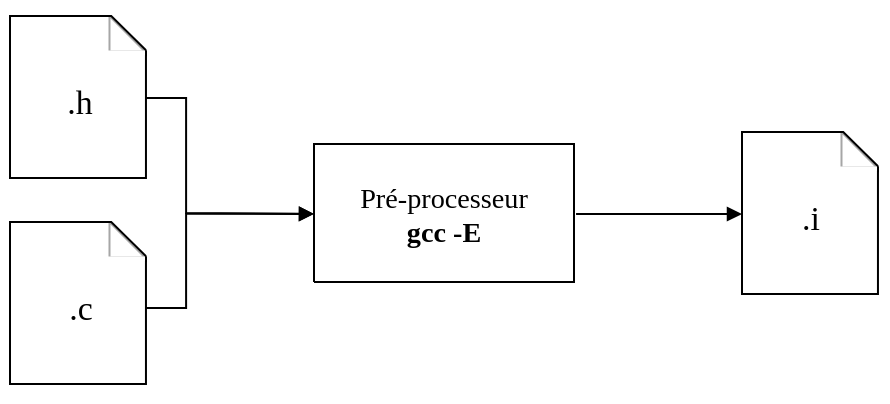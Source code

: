 <mxfile version="22.1.16" type="device">
  <diagram name="Page 1" id="Page-1">
    <mxGraphModel dx="1569" dy="1343" grid="1" gridSize="10" guides="1" tooltips="1" connect="1" arrows="1" fold="1" page="1" pageScale="1" pageWidth="800" pageHeight="250" math="0" shadow="0">
      <root>
        <mxCell id="0" />
        <mxCell id="1" parent="0" />
        <UserObject label="" tags="Background" id="2">
          <mxCell style="vsdxID=14;fillColor=none;gradientColor=none;strokeColor=none;points=[];labelBackgroundColor=none;rounded=0;html=1;whiteSpace=wrap;" parent="1" vertex="1">
            <mxGeometry x="200" y="24" width="78" height="98" as="geometry" />
          </mxCell>
        </UserObject>
        <mxCell id="3" style="vsdxID=15;fillColor=#FFFFFF;gradientColor=none;shape=stencil(pZHNDsIgEISfhitZFkzDudb3aFIqRISG4t/bCxJjW22i8Ta7fLMhM4TXo24HRRDGGPxBXUwXNeFbgmicVsHEpAhvCK97H9Q++JPryjy0mczq6M/5wrX4GED2INzKjIwyfGx2BbfGTfBKULGZGWAdnl8GCvxb9vmrj6iUVFb/4CgoinXDWyQ/4ssEk3il3xtrS3nT92VbaVWa5s0d);strokeColor=none;strokeWidth=0;spacingTop=-3;spacingBottom=-3;spacingLeft=-3;spacingRight=-3;points=[];labelBackgroundColor=none;rounded=0;html=1;whiteSpace=wrap;" parent="2" vertex="1">
          <mxGeometry x="5" y="8" width="68" height="81" as="geometry" />
        </mxCell>
        <mxCell id="4" style="vsdxID=16;fillColor=#FFFFFF;gradientColor=#ffffff;shape=stencil(nZHdCsIwDIWfJrcjSxQfYM73GKyzwdqOrv69va1BHIKKuzvJ+U4gCXAz2W40QDilGA7mIn2ywFsgEm9NlJQVcAvcDCGafQwn32s9doUs6hjOZcJVc5tVtaaSIrxpBx/VTmEnfgbjMrDGL+jTXARTXSF/xv9a7gecxeuGgzinL5j77zfPLf0Xt3c=);strokeColor=none;strokeWidth=0;spacingTop=-3;spacingBottom=-3;spacingLeft=-3;spacingRight=-3;points=[];labelBackgroundColor=none;rounded=0;html=1;whiteSpace=wrap;" parent="2" vertex="1">
          <mxGeometry x="5" y="8" width="68" height="81" as="geometry" />
        </mxCell>
        <mxCell id="5" style="vsdxID=17;fillColor=#a6a6a6;gradientColor=none;shape=stencil(nZHdDsIgDIWfprek0jjles73WDImRISF4d/bCzbG+Z94d1q+NodToHo07aBB4phi2Oqj7ZIBWoGU1hsdbcoKqAGq+xD1Joa977ge2kIWtQuHsuHEczPEMiPxzLWqxHJ+7awZd9ZP8ErIxQOPn1n8D7w5eou+2FVCfbH783dZ3JPprXMc7PT9Ocnc4itQcwE=);strokeColor=none;strokeWidth=0;spacingTop=-3;spacingBottom=-3;spacingLeft=-3;spacingRight=-3;points=[];labelBackgroundColor=none;rounded=0;html=1;whiteSpace=wrap;" parent="2" vertex="1">
          <mxGeometry x="54" y="8" width="18" height="17" as="geometry" />
        </mxCell>
        <mxCell id="6" style="vsdxID=18;fillColor=#FFFFFF;gradientColor=none;shape=stencil(UzV2Ls5ILEhVNTIoLinKz04tz0wpyVA1dlE1MsrMy0gtyiwBslSNXVWNndPyi1LTi/JL81Ig/IJEkEoQKze/DGRCBUSfAUiHkUElhGdoAOG7QZTmZOYhKYVJwhRbWupZmuBWjqoYj7l4nQBkIJyelpmTA/E5sjy6V4FCkGAydgUA);strokeColor=none;strokeWidth=0;spacingTop=-3;spacingBottom=-3;spacingLeft=-3;spacingRight=-3;points=[];labelBackgroundColor=none;rounded=0;html=1;whiteSpace=wrap;" parent="2" vertex="1">
          <mxGeometry x="55" y="9" width="16" height="16" as="geometry" />
        </mxCell>
        <mxCell id="7" style="vsdxID=19;fillColor=none;gradientColor=none;shape=stencil(pZHNDsIgEISfhitZFkzDudb3aFIqRISG4t/bCxJjW22i8Ta7fLMhM4TXo24HRRDGGPxBXUwXNeFbgmicVsHEpAhvCK97H9Q++JPryjy0mczq6M/5wrX4GED2INzKjIwyfGx2BbfGTfBKULGZGWAdnl8GCvxb9vmrj6iUVFb/4CgoinXDWyQ/4ssEk3il3xtrS3nT92VbaVWa5s0d);strokeColor=#000000;spacingTop=-3;spacingBottom=-3;spacingLeft=-3;spacingRight=-3;points=[];labelBackgroundColor=none;rounded=0;html=1;whiteSpace=wrap;" parent="2" vertex="1">
          <mxGeometry x="5" y="8" width="68" height="81" as="geometry" />
        </mxCell>
        <mxCell id="8" style="vsdxID=20;fillColor=#ffffff;gradientColor=#a4a4a4;shape=stencil(nZBLDoAgDERP0z3SIyjew0SURgSD+Lu9kMZoXLhwN9O+tukAlrNpJg1SzDH4QW/URgNYgZTkjA4UkwJUgGXng+6DX1zLfmoymdXo17xh5zmRJ6Q42BWCfc2oJfdAr+Yv+AP9Cb7OJ3H/2JG1HNGz/84klThPVCc=);strokeColor=none;strokeWidth=0;spacingTop=-3;spacingBottom=-3;spacingLeft=-3;spacingRight=-3;points=[];labelBackgroundColor=none;rounded=0;html=1;whiteSpace=wrap;" parent="2" vertex="1">
          <mxGeometry x="11" y="27" width="31" as="geometry" />
        </mxCell>
        <mxCell id="9" style="vsdxID=21;fillColor=#ffffff;gradientColor=#a4a4a4;shape=stencil(nZBLDoAgDERP0z3SIyjew0SURgSD+Lu9kMZoXLhwN9O+tukAlrNpJg1SzDH4QW/URgNYgZTkjA4UkwJUgGXng+6DX1zLfmoymdXo17xh5zmRJ6Q42BWCfc2oJfdAr+Yv+AP9Cb7OJ3H/2JG1HNGz/84klThPVCc=);strokeColor=none;strokeWidth=0;spacingTop=-3;spacingBottom=-3;spacingLeft=-3;spacingRight=-3;points=[];labelBackgroundColor=none;rounded=0;html=1;whiteSpace=wrap;" parent="2" vertex="1">
          <mxGeometry x="11" y="36" width="52" as="geometry" />
        </mxCell>
        <mxCell id="10" style="vsdxID=22;fillColor=#ffffff;gradientColor=#a4a4a4;shape=stencil(nZBLDoAgDERP0z3SIyjew0SURgSD+Lu9kMZoXLhwN9O+tukAlrNpJg1SzDH4QW/URgNYgZTkjA4UkwJUgGXng+6DX1zLfmoymdXo17xh5zmRJ6Q42BWCfc2oJfdAr+Yv+AP9Cb7OJ3H/2JG1HNGz/84klThPVCc=);strokeColor=none;strokeWidth=0;spacingTop=-3;spacingBottom=-3;spacingLeft=-3;spacingRight=-3;points=[];labelBackgroundColor=none;rounded=0;html=1;whiteSpace=wrap;" parent="2" vertex="1">
          <mxGeometry x="11" y="44" width="52" as="geometry" />
        </mxCell>
        <mxCell id="11" style="vsdxID=23;fillColor=#ffffff;gradientColor=#a4a4a4;shape=stencil(nZBLDoAgDERP0z3SIyjew0SURgSD+Lu9kMZoXLhwN9O+tukAlrNpJg1SzDH4QW/URgNYgZTkjA4UkwJUgGXng+6DX1zLfmoymdXo17xh5zmRJ6Q42BWCfc2oJfdAr+Yv+AP9Cb7OJ3H/2JG1HNGz/84klThPVCc=);strokeColor=none;strokeWidth=0;spacingTop=-3;spacingBottom=-3;spacingLeft=-3;spacingRight=-3;points=[];labelBackgroundColor=none;rounded=0;html=1;whiteSpace=wrap;" parent="2" vertex="1">
          <mxGeometry x="11" y="52" width="52" as="geometry" />
        </mxCell>
        <mxCell id="12" style="vsdxID=24;fillColor=#ffffff;gradientColor=#a4a4a4;shape=stencil(nZBLDoAgDERP0z3SIyjew0SURgSD+Lu9kMZoXLhwN9O+tukAlrNpJg1SzDH4QW/URgNYgZTkjA4UkwJUgGXng+6DX1zLfmoymdXo17xh5zmRJ6Q42BWCfc2oJfdAr+Yv+AP9Cb7OJ3H/2JG1HNGz/84klThPVCc=);strokeColor=none;strokeWidth=0;spacingTop=-3;spacingBottom=-3;spacingLeft=-3;spacingRight=-3;points=[];labelBackgroundColor=none;rounded=0;html=1;whiteSpace=wrap;" parent="2" vertex="1">
          <mxGeometry x="11" y="60" width="52" as="geometry" />
        </mxCell>
        <mxCell id="13" style="vsdxID=25;fillColor=#ffffff;gradientColor=#a4a4a4;shape=stencil(nZBLDoAgDERP0z3SIyjew0SURgSD+Lu9kMZoXLhwN9O+tukAlrNpJg1SzDH4QW/URgNYgZTkjA4UkwJUgGXng+6DX1zLfmoymdXo17xh5zmRJ6Q42BWCfc2oJfdAr+Yv+AP9Cb7OJ3H/2JG1HNGz/84klThPVCc=);strokeColor=none;strokeWidth=0;spacingTop=-3;spacingBottom=-3;spacingLeft=-3;spacingRight=-3;points=[];labelBackgroundColor=none;rounded=0;html=1;whiteSpace=wrap;" parent="2" vertex="1">
          <mxGeometry x="11" y="68" width="52" as="geometry" />
        </mxCell>
        <mxCell id="14" style="vsdxID=26;fillColor=#ffffff;gradientColor=#a4a4a4;shape=stencil(nZBLDoAgDERP0z3SIyjew0SURgSD+Lu9kMZoXLhwN9O+tukAlrNpJg1SzDH4QW/URgNYgZTkjA4UkwJUgGXng+6DX1zLfmoymdXo17xh5zmRJ6Q42BWCfc2oJfdAr+Yv+AP9Cb7OJ3H/2JG1HNGz/84klThPVCc=);strokeColor=none;strokeWidth=0;spacingTop=-3;spacingBottom=-3;spacingLeft=-3;spacingRight=-3;points=[];labelBackgroundColor=none;rounded=0;html=1;whiteSpace=wrap;" parent="2" vertex="1">
          <mxGeometry x="11" y="76" width="52" as="geometry" />
        </mxCell>
        <mxCell id="15" value="&lt;div style=&quot;font-size: 1px&quot;&gt;&lt;font style=&quot;font-size:16.93px;font-family:Calibri;color:#000000;direction:ltr;letter-spacing:0px;line-height:120%;opacity:1&quot;&gt;.h&lt;br/&gt;&lt;/font&gt;&lt;/div&gt;" style="text;vsdxID=14;fillColor=none;gradientColor=none;strokeColor=none;points=[];labelBackgroundColor=none;rounded=0;html=1;whiteSpace=wrap;verticalAlign=middle;align=center;overflow=width;;html=1;" parent="2" vertex="1">
          <mxGeometry x="25.85" y="35.88" width="28.29" height="31.61" as="geometry" />
        </mxCell>
        <UserObject label="" tags="Background" id="16">
          <mxCell style="vsdxID=27;fillColor=none;gradientColor=none;strokeColor=none;points=[];labelBackgroundColor=none;rounded=0;html=1;whiteSpace=wrap;" parent="1" vertex="1">
            <mxGeometry x="200" y="127" width="78" height="98" as="geometry" />
          </mxCell>
        </UserObject>
        <mxCell id="17" style="vsdxID=28;fillColor=#FFFFFF;gradientColor=none;shape=stencil(pZHNDsIgEISfhitZFkzDudb3aFIqRISG4t/bCxJjW22i8Ta7fLMhM4TXo24HRRDGGPxBXUwXNeFbgmicVsHEpAhvCK97H9Q++JPryjy0mczq6M/5wrX4GED2INzKjIwyfGx2BbfGTfBKULGZGWAdnl8GCvxb9vmrj6iUVFb/4CgoinXDWyQ/4ssEk3il3xtrS3nT92VbaVWa5s0d);strokeColor=none;strokeWidth=0;spacingTop=-3;spacingBottom=-3;spacingLeft=-3;spacingRight=-3;points=[];labelBackgroundColor=none;rounded=0;html=1;whiteSpace=wrap;" parent="16" vertex="1">
          <mxGeometry x="5" y="8" width="68" height="81" as="geometry" />
        </mxCell>
        <mxCell id="18" style="vsdxID=29;fillColor=#FFFFFF;gradientColor=#ffffff;shape=stencil(nZHdCsIwDIWfJrcjSxQfYM73GKyzwdqOrv69va1BHIKKuzvJ+U4gCXAz2W40QDilGA7mIn2ywFsgEm9NlJQVcAvcDCGafQwn32s9doUs6hjOZcJVc5tVtaaSIrxpBx/VTmEnfgbjMrDGL+jTXARTXSF/xv9a7gecxeuGgzinL5j77zfPLf0Xt3c=);strokeColor=none;strokeWidth=0;spacingTop=-3;spacingBottom=-3;spacingLeft=-3;spacingRight=-3;points=[];labelBackgroundColor=none;rounded=0;html=1;whiteSpace=wrap;" parent="16" vertex="1">
          <mxGeometry x="5" y="8" width="68" height="81" as="geometry" />
        </mxCell>
        <mxCell id="19" style="vsdxID=30;fillColor=#a6a6a6;gradientColor=none;shape=stencil(nZHdDsIgDIWfprek0jjles73WDImRISF4d/bCzbG+Z94d1q+NodToHo07aBB4phi2Oqj7ZIBWoGU1hsdbcoKqAGq+xD1Joa977ge2kIWtQuHsuHEczPEMiPxzLWqxHJ+7awZd9ZP8ErIxQOPn1n8D7w5eou+2FVCfbH783dZ3JPprXMc7PT9Ocnc4itQcwE=);strokeColor=none;strokeWidth=0;spacingTop=-3;spacingBottom=-3;spacingLeft=-3;spacingRight=-3;points=[];labelBackgroundColor=none;rounded=0;html=1;whiteSpace=wrap;" parent="16" vertex="1">
          <mxGeometry x="54" y="8" width="18" height="17" as="geometry" />
        </mxCell>
        <mxCell id="20" style="vsdxID=31;fillColor=#FFFFFF;gradientColor=none;shape=stencil(UzV2Ls5ILEhVNTIoLinKz04tz0wpyVA1dlE1MsrMy0gtyiwBslSNXVWNndPyi1LTi/JL81Ig/IJEkEoQKze/DGRCBUSfAUiHkUElhGdoAOG7QZTmZOYhKYVJwhRbWupZmuBWjqoYj7l4nQBkIJyelpmTA/E5sjy6V4FCkGAydgUA);strokeColor=none;strokeWidth=0;spacingTop=-3;spacingBottom=-3;spacingLeft=-3;spacingRight=-3;points=[];labelBackgroundColor=none;rounded=0;html=1;whiteSpace=wrap;" parent="16" vertex="1">
          <mxGeometry x="55" y="9" width="16" height="16" as="geometry" />
        </mxCell>
        <mxCell id="21" style="vsdxID=32;fillColor=none;gradientColor=none;shape=stencil(pZHNDsIgEISfhitZFkzDudb3aFIqRISG4t/bCxJjW22i8Ta7fLMhM4TXo24HRRDGGPxBXUwXNeFbgmicVsHEpAhvCK97H9Q++JPryjy0mczq6M/5wrX4GED2INzKjIwyfGx2BbfGTfBKULGZGWAdnl8GCvxb9vmrj6iUVFb/4CgoinXDWyQ/4ssEk3il3xtrS3nT92VbaVWa5s0d);strokeColor=#000000;spacingTop=-3;spacingBottom=-3;spacingLeft=-3;spacingRight=-3;points=[];labelBackgroundColor=none;rounded=0;html=1;whiteSpace=wrap;" parent="16" vertex="1">
          <mxGeometry x="5" y="8" width="68" height="81" as="geometry" />
        </mxCell>
        <mxCell id="22" style="vsdxID=33;fillColor=#ffffff;gradientColor=#a4a4a4;shape=stencil(nZBLDoAgDERP0z3SIyjew0SURgSD+Lu9kMZoXLhwN9O+tukAlrNpJg1SzDH4QW/URgNYgZTkjA4UkwJUgGXng+6DX1zLfmoymdXo17xh5zmRJ6Q42BWCfc2oJfdAr+Yv+AP9Cb7OJ3H/2JG1HNGz/84klThPVCc=);strokeColor=none;strokeWidth=0;spacingTop=-3;spacingBottom=-3;spacingLeft=-3;spacingRight=-3;points=[];labelBackgroundColor=none;rounded=0;html=1;whiteSpace=wrap;" parent="16" vertex="1">
          <mxGeometry x="11" y="27" width="31" as="geometry" />
        </mxCell>
        <mxCell id="23" style="vsdxID=34;fillColor=#ffffff;gradientColor=#a4a4a4;shape=stencil(nZBLDoAgDERP0z3SIyjew0SURgSD+Lu9kMZoXLhwN9O+tukAlrNpJg1SzDH4QW/URgNYgZTkjA4UkwJUgGXng+6DX1zLfmoymdXo17xh5zmRJ6Q42BWCfc2oJfdAr+Yv+AP9Cb7OJ3H/2JG1HNGz/84klThPVCc=);strokeColor=none;strokeWidth=0;spacingTop=-3;spacingBottom=-3;spacingLeft=-3;spacingRight=-3;points=[];labelBackgroundColor=none;rounded=0;html=1;whiteSpace=wrap;" parent="16" vertex="1">
          <mxGeometry x="11" y="36" width="52" as="geometry" />
        </mxCell>
        <mxCell id="24" style="vsdxID=35;fillColor=#ffffff;gradientColor=#a4a4a4;shape=stencil(nZBLDoAgDERP0z3SIyjew0SURgSD+Lu9kMZoXLhwN9O+tukAlrNpJg1SzDH4QW/URgNYgZTkjA4UkwJUgGXng+6DX1zLfmoymdXo17xh5zmRJ6Q42BWCfc2oJfdAr+Yv+AP9Cb7OJ3H/2JG1HNGz/84klThPVCc=);strokeColor=none;strokeWidth=0;spacingTop=-3;spacingBottom=-3;spacingLeft=-3;spacingRight=-3;points=[];labelBackgroundColor=none;rounded=0;html=1;whiteSpace=wrap;" parent="16" vertex="1">
          <mxGeometry x="11" y="44" width="52" as="geometry" />
        </mxCell>
        <mxCell id="25" style="vsdxID=36;fillColor=#ffffff;gradientColor=#a4a4a4;shape=stencil(nZBLDoAgDERP0z3SIyjew0SURgSD+Lu9kMZoXLhwN9O+tukAlrNpJg1SzDH4QW/URgNYgZTkjA4UkwJUgGXng+6DX1zLfmoymdXo17xh5zmRJ6Q42BWCfc2oJfdAr+Yv+AP9Cb7OJ3H/2JG1HNGz/84klThPVCc=);strokeColor=none;strokeWidth=0;spacingTop=-3;spacingBottom=-3;spacingLeft=-3;spacingRight=-3;points=[];labelBackgroundColor=none;rounded=0;html=1;whiteSpace=wrap;" parent="16" vertex="1">
          <mxGeometry x="11" y="52" width="52" as="geometry" />
        </mxCell>
        <mxCell id="26" style="vsdxID=37;fillColor=#ffffff;gradientColor=#a4a4a4;shape=stencil(nZBLDoAgDERP0z3SIyjew0SURgSD+Lu9kMZoXLhwN9O+tukAlrNpJg1SzDH4QW/URgNYgZTkjA4UkwJUgGXng+6DX1zLfmoymdXo17xh5zmRJ6Q42BWCfc2oJfdAr+Yv+AP9Cb7OJ3H/2JG1HNGz/84klThPVCc=);strokeColor=none;strokeWidth=0;spacingTop=-3;spacingBottom=-3;spacingLeft=-3;spacingRight=-3;points=[];labelBackgroundColor=none;rounded=0;html=1;whiteSpace=wrap;" parent="16" vertex="1">
          <mxGeometry x="11" y="60" width="52" as="geometry" />
        </mxCell>
        <mxCell id="27" style="vsdxID=38;fillColor=#ffffff;gradientColor=#a4a4a4;shape=stencil(nZBLDoAgDERP0z3SIyjew0SURgSD+Lu9kMZoXLhwN9O+tukAlrNpJg1SzDH4QW/URgNYgZTkjA4UkwJUgGXng+6DX1zLfmoymdXo17xh5zmRJ6Q42BWCfc2oJfdAr+Yv+AP9Cb7OJ3H/2JG1HNGz/84klThPVCc=);strokeColor=none;strokeWidth=0;spacingTop=-3;spacingBottom=-3;spacingLeft=-3;spacingRight=-3;points=[];labelBackgroundColor=none;rounded=0;html=1;whiteSpace=wrap;" parent="16" vertex="1">
          <mxGeometry x="11" y="68" width="52" as="geometry" />
        </mxCell>
        <mxCell id="28" style="vsdxID=39;fillColor=#ffffff;gradientColor=#a4a4a4;shape=stencil(nZBLDoAgDERP0z3SIyjew0SURgSD+Lu9kMZoXLhwN9O+tukAlrNpJg1SzDH4QW/URgNYgZTkjA4UkwJUgGXng+6DX1zLfmoymdXo17xh5zmRJ6Q42BWCfc2oJfdAr+Yv+AP9Cb7OJ3H/2JG1HNGz/84klThPVCc=);strokeColor=none;strokeWidth=0;spacingTop=-3;spacingBottom=-3;spacingLeft=-3;spacingRight=-3;points=[];labelBackgroundColor=none;rounded=0;html=1;whiteSpace=wrap;" parent="16" vertex="1">
          <mxGeometry x="11" y="76" width="52" as="geometry" />
        </mxCell>
        <mxCell id="29" value="&lt;div style=&quot;font-size: 1px&quot;&gt;&lt;font style=&quot;font-size:16.93px;font-family:Calibri;color:#000000;direction:ltr;letter-spacing:0px;line-height:120%;opacity:1&quot;&gt;.c&lt;br/&gt;&lt;/font&gt;&lt;/div&gt;" style="text;vsdxID=27;fillColor=none;gradientColor=none;strokeColor=none;points=[];labelBackgroundColor=none;rounded=0;html=1;whiteSpace=wrap;verticalAlign=middle;align=center;overflow=width;;html=1;" parent="16" vertex="1">
          <mxGeometry x="26.72" y="35.88" width="26.56" height="31.61" as="geometry" />
        </mxCell>
        <UserObject label="" tags="Background" id="30">
          <mxCell style="vsdxID=44;fillColor=none;gradientColor=none;strokeColor=none;strokeWidth=2;points=[];labelBackgroundColor=none;rounded=0;html=1;whiteSpace=wrap;" parent="1" vertex="1">
            <mxGeometry x="357" y="96" width="130" height="69" as="geometry" />
          </mxCell>
        </UserObject>
        <mxCell id="31" value="&lt;div style=&quot;font-size: 1px&quot;&gt;&lt;p style=&quot;text-align:center;margin-left:0;margin-right:0;margin-top:0px;margin-bottom:0px;text-indent:0;vertical-align:middle;direction:ltr;&quot;&gt;&lt;font style=&quot;font-size:14.11px;font-family:Calibri;color:#000000;direction:ltr;letter-spacing:0px;line-height:120%;opacity:1&quot;&gt;Pré-processeur&lt;br/&gt;&lt;/font&gt;&lt;font style=&quot;font-size:14.11px;font-family:Themed;color:#000000;direction:ltr;letter-spacing:0px;line-height:120%;opacity:1&quot;&gt;&lt;b&gt;gcc -E&lt;/b&gt;&lt;/font&gt;&lt;font style=&quot;font-size:14.11px;font-family:Themed;color:#000000;direction:ltr;letter-spacing:0px;line-height:120%;opacity:1&quot;&gt;&lt;br/&gt;&lt;/font&gt;&lt;/p&gt;&lt;/div&gt;" style="verticalAlign=middle;align=center;overflow=width;vsdxID=43;fillColor=#ffffff;gradientColor=none;shape=stencil(nZBLDoAgDERP0z3SIyjew0SURgSD+Lu9kMZoXLhwN9O+tukAlrNpJg1SzDH4QW/URgNYgZTkjA4UkwJUgGXng+6DX1zLfmoymdXo17xh5zmRJ6Q42BWCfc2oJfdAr+Yv+AP9Cb7OJ3H/2JG1HNGz/84klThPVCc=);strokeColor=#000000;points=[[1,0.5,0],[0.5,0,0],[0.5,0.5,0],[0.5,0.5,0]];labelBackgroundColor=none;rounded=0;html=1;whiteSpace=wrap;" parent="30" vertex="1">
          <mxGeometry width="130" height="69" as="geometry" />
        </mxCell>
        <UserObject label="" tags="Background" id="32">
          <mxCell style="vsdxID=45;fillColor=none;gradientColor=none;strokeColor=none;points=[];labelBackgroundColor=none;rounded=0;html=1;whiteSpace=wrap;" parent="1" vertex="1">
            <mxGeometry x="566" y="82" width="78" height="98" as="geometry" />
          </mxCell>
        </UserObject>
        <mxCell id="33" style="vsdxID=46;fillColor=#FFFFFF;gradientColor=none;shape=stencil(pZHNDsIgEISfhitZFkzDudb3aFIqRISG4t/bCxJjW22i8Ta7fLMhM4TXo24HRRDGGPxBXUwXNeFbgmicVsHEpAhvCK97H9Q++JPryjy0mczq6M/5wrX4GED2INzKjIwyfGx2BbfGTfBKULGZGWAdnl8GCvxb9vmrj6iUVFb/4CgoinXDWyQ/4ssEk3il3xtrS3nT92VbaVWa5s0d);strokeColor=none;strokeWidth=0;spacingTop=-3;spacingBottom=-3;spacingLeft=-3;spacingRight=-3;points=[];labelBackgroundColor=none;rounded=0;html=1;whiteSpace=wrap;" parent="32" vertex="1">
          <mxGeometry x="5" y="8" width="68" height="81" as="geometry" />
        </mxCell>
        <mxCell id="34" style="vsdxID=47;fillColor=#FFFFFF;gradientColor=#ffffff;shape=stencil(nZHdCsIwDIWfJrcjSxQfYM73GKyzwdqOrv69va1BHIKKuzvJ+U4gCXAz2W40QDilGA7mIn2ywFsgEm9NlJQVcAvcDCGafQwn32s9doUs6hjOZcJVc5tVtaaSIrxpBx/VTmEnfgbjMrDGL+jTXARTXSF/xv9a7gecxeuGgzinL5j77zfPLf0Xt3c=);strokeColor=none;strokeWidth=0;spacingTop=-3;spacingBottom=-3;spacingLeft=-3;spacingRight=-3;points=[];labelBackgroundColor=none;rounded=0;html=1;whiteSpace=wrap;" parent="32" vertex="1">
          <mxGeometry x="5" y="8" width="68" height="81" as="geometry" />
        </mxCell>
        <mxCell id="35" style="vsdxID=48;fillColor=#a6a6a6;gradientColor=none;shape=stencil(nZHdDsIgDIWfprek0jjles73WDImRISF4d/bCzbG+Z94d1q+NodToHo07aBB4phi2Oqj7ZIBWoGU1hsdbcoKqAGq+xD1Joa977ge2kIWtQuHsuHEczPEMiPxzLWqxHJ+7awZd9ZP8ErIxQOPn1n8D7w5eou+2FVCfbH783dZ3JPprXMc7PT9Ocnc4itQcwE=);strokeColor=none;strokeWidth=0;spacingTop=-3;spacingBottom=-3;spacingLeft=-3;spacingRight=-3;points=[];labelBackgroundColor=none;rounded=0;html=1;whiteSpace=wrap;" parent="32" vertex="1">
          <mxGeometry x="54" y="8" width="18" height="17" as="geometry" />
        </mxCell>
        <mxCell id="36" style="vsdxID=49;fillColor=#FFFFFF;gradientColor=none;shape=stencil(UzV2Ls5ILEhVNTIoLinKz04tz0wpyVA1dlE1MsrMy0gtyiwBslSNXVWNndPyi1LTi/JL81Ig/IJEkEoQKze/DGRCBUSfAUiHkUElhGdoAOG7QZTmZOYhKYVJwhRbWupZmuBWjqoYj7l4nQBkIJyelpmTA/E5sjy6V4FCkGAydgUA);strokeColor=none;strokeWidth=0;spacingTop=-3;spacingBottom=-3;spacingLeft=-3;spacingRight=-3;points=[];labelBackgroundColor=none;rounded=0;html=1;whiteSpace=wrap;" parent="32" vertex="1">
          <mxGeometry x="55" y="9" width="16" height="16" as="geometry" />
        </mxCell>
        <mxCell id="37" style="vsdxID=50;fillColor=none;gradientColor=none;shape=stencil(pZHNDsIgEISfhitZFkzDudb3aFIqRISG4t/bCxJjW22i8Ta7fLMhM4TXo24HRRDGGPxBXUwXNeFbgmicVsHEpAhvCK97H9Q++JPryjy0mczq6M/5wrX4GED2INzKjIwyfGx2BbfGTfBKULGZGWAdnl8GCvxb9vmrj6iUVFb/4CgoinXDWyQ/4ssEk3il3xtrS3nT92VbaVWa5s0d);strokeColor=#000000;spacingTop=-3;spacingBottom=-3;spacingLeft=-3;spacingRight=-3;points=[];labelBackgroundColor=none;rounded=0;html=1;whiteSpace=wrap;" parent="32" vertex="1">
          <mxGeometry x="5" y="8" width="68" height="81" as="geometry" />
        </mxCell>
        <mxCell id="38" style="vsdxID=51;fillColor=#ffffff;gradientColor=#a4a4a4;shape=stencil(nZBLDoAgDERP0z3SIyjew0SURgSD+Lu9kMZoXLhwN9O+tukAlrNpJg1SzDH4QW/URgNYgZTkjA4UkwJUgGXng+6DX1zLfmoymdXo17xh5zmRJ6Q42BWCfc2oJfdAr+Yv+AP9Cb7OJ3H/2JG1HNGz/84klThPVCc=);strokeColor=none;strokeWidth=0;spacingTop=-3;spacingBottom=-3;spacingLeft=-3;spacingRight=-3;points=[];labelBackgroundColor=none;rounded=0;html=1;whiteSpace=wrap;" parent="32" vertex="1">
          <mxGeometry x="11" y="27" width="31" as="geometry" />
        </mxCell>
        <mxCell id="39" style="vsdxID=52;fillColor=#ffffff;gradientColor=#a4a4a4;shape=stencil(nZBLDoAgDERP0z3SIyjew0SURgSD+Lu9kMZoXLhwN9O+tukAlrNpJg1SzDH4QW/URgNYgZTkjA4UkwJUgGXng+6DX1zLfmoymdXo17xh5zmRJ6Q42BWCfc2oJfdAr+Yv+AP9Cb7OJ3H/2JG1HNGz/84klThPVCc=);strokeColor=none;strokeWidth=0;spacingTop=-3;spacingBottom=-3;spacingLeft=-3;spacingRight=-3;points=[];labelBackgroundColor=none;rounded=0;html=1;whiteSpace=wrap;" parent="32" vertex="1">
          <mxGeometry x="11" y="36" width="52" as="geometry" />
        </mxCell>
        <mxCell id="40" style="vsdxID=53;fillColor=#ffffff;gradientColor=#a4a4a4;shape=stencil(nZBLDoAgDERP0z3SIyjew0SURgSD+Lu9kMZoXLhwN9O+tukAlrNpJg1SzDH4QW/URgNYgZTkjA4UkwJUgGXng+6DX1zLfmoymdXo17xh5zmRJ6Q42BWCfc2oJfdAr+Yv+AP9Cb7OJ3H/2JG1HNGz/84klThPVCc=);strokeColor=none;strokeWidth=0;spacingTop=-3;spacingBottom=-3;spacingLeft=-3;spacingRight=-3;points=[];labelBackgroundColor=none;rounded=0;html=1;whiteSpace=wrap;" parent="32" vertex="1">
          <mxGeometry x="11" y="44" width="52" as="geometry" />
        </mxCell>
        <mxCell id="41" style="vsdxID=54;fillColor=#ffffff;gradientColor=#a4a4a4;shape=stencil(nZBLDoAgDERP0z3SIyjew0SURgSD+Lu9kMZoXLhwN9O+tukAlrNpJg1SzDH4QW/URgNYgZTkjA4UkwJUgGXng+6DX1zLfmoymdXo17xh5zmRJ6Q42BWCfc2oJfdAr+Yv+AP9Cb7OJ3H/2JG1HNGz/84klThPVCc=);strokeColor=none;strokeWidth=0;spacingTop=-3;spacingBottom=-3;spacingLeft=-3;spacingRight=-3;points=[];labelBackgroundColor=none;rounded=0;html=1;whiteSpace=wrap;" parent="32" vertex="1">
          <mxGeometry x="11" y="52" width="52" as="geometry" />
        </mxCell>
        <mxCell id="42" style="vsdxID=55;fillColor=#ffffff;gradientColor=#a4a4a4;shape=stencil(nZBLDoAgDERP0z3SIyjew0SURgSD+Lu9kMZoXLhwN9O+tukAlrNpJg1SzDH4QW/URgNYgZTkjA4UkwJUgGXng+6DX1zLfmoymdXo17xh5zmRJ6Q42BWCfc2oJfdAr+Yv+AP9Cb7OJ3H/2JG1HNGz/84klThPVCc=);strokeColor=none;strokeWidth=0;spacingTop=-3;spacingBottom=-3;spacingLeft=-3;spacingRight=-3;points=[];labelBackgroundColor=none;rounded=0;html=1;whiteSpace=wrap;" parent="32" vertex="1">
          <mxGeometry x="11" y="60" width="52" as="geometry" />
        </mxCell>
        <mxCell id="43" style="vsdxID=56;fillColor=#ffffff;gradientColor=#a4a4a4;shape=stencil(nZBLDoAgDERP0z3SIyjew0SURgSD+Lu9kMZoXLhwN9O+tukAlrNpJg1SzDH4QW/URgNYgZTkjA4UkwJUgGXng+6DX1zLfmoymdXo17xh5zmRJ6Q42BWCfc2oJfdAr+Yv+AP9Cb7OJ3H/2JG1HNGz/84klThPVCc=);strokeColor=none;strokeWidth=0;spacingTop=-3;spacingBottom=-3;spacingLeft=-3;spacingRight=-3;points=[];labelBackgroundColor=none;rounded=0;html=1;whiteSpace=wrap;" parent="32" vertex="1">
          <mxGeometry x="11" y="68" width="52" as="geometry" />
        </mxCell>
        <mxCell id="44" style="vsdxID=57;fillColor=#ffffff;gradientColor=#a4a4a4;shape=stencil(nZBLDoAgDERP0z3SIyjew0SURgSD+Lu9kMZoXLhwN9O+tukAlrNpJg1SzDH4QW/URgNYgZTkjA4UkwJUgGXng+6DX1zLfmoymdXo17xh5zmRJ6Q42BWCfc2oJfdAr+Yv+AP9Cb7OJ3H/2JG1HNGz/84klThPVCc=);strokeColor=none;strokeWidth=0;spacingTop=-3;spacingBottom=-3;spacingLeft=-3;spacingRight=-3;points=[];labelBackgroundColor=none;rounded=0;html=1;whiteSpace=wrap;" parent="32" vertex="1">
          <mxGeometry x="11" y="76" width="52" as="geometry" />
        </mxCell>
        <mxCell id="45" value="&lt;div style=&quot;font-size: 1px&quot;&gt;&lt;font style=&quot;font-size:16.93px;font-family:Calibri;color:#000000;direction:ltr;letter-spacing:0px;line-height:120%;opacity:1&quot;&gt;.i&lt;br/&gt;&lt;/font&gt;&lt;/div&gt;" style="text;vsdxID=45;fillColor=none;gradientColor=none;strokeColor=none;points=[];labelBackgroundColor=none;rounded=0;html=1;whiteSpace=wrap;verticalAlign=middle;align=center;overflow=width;;html=1;" parent="32" vertex="1">
          <mxGeometry x="28.36" y="35.88" width="23.28" height="31.61" as="geometry" />
        </mxCell>
        <UserObject label="" tags="Lien" id="46">
          <mxCell style="vsdxID=60;edgeStyle=none;startArrow=none;endArrow=block;startSize=5;endSize=5;strokeColor=#000000;spacingTop=0;spacingBottom=0;spacingLeft=0;spacingRight=0;verticalAlign=middle;html=1;labelBackgroundColor=#ffffff;rounded=0;exitX=1.008;exitY=0.507;exitDx=0;exitDy=0;exitPerimeter=0;entryX=0.064;entryY=0.5;entryDx=0;entryDy=0;entryPerimeter=0;" parent="1" source="31" target="32" edge="1">
            <mxGeometry relative="1" as="geometry">
              <mxPoint x="-1" as="offset" />
              <Array as="points" />
            </mxGeometry>
          </mxCell>
        </UserObject>
        <UserObject label="" tags="Lien" id="47">
          <mxCell style="vsdxID=59;edgeStyle=none;startArrow=none;endArrow=block;startSize=5;endSize=5;strokeColor=#000000;spacingTop=0;spacingBottom=0;spacingLeft=0;spacingRight=0;verticalAlign=middle;html=1;labelBackgroundColor=#ffffff;rounded=0;exitX=0.936;exitY=0.52;exitDx=0;exitDy=0;exitPerimeter=0;entryX=0;entryY=0.507;entryDx=0;entryDy=0;entryPerimeter=0;" parent="1" source="16" target="31" edge="1">
            <mxGeometry relative="1" as="geometry">
              <mxPoint y="-1" as="offset" />
              <Array as="points">
                <mxPoint x="293.05" y="178" />
                <mxPoint x="293.05" y="130.83" />
              </Array>
            </mxGeometry>
          </mxCell>
        </UserObject>
        <UserObject label="" tags="Lien" id="48">
          <mxCell style="vsdxID=58;edgeStyle=none;startArrow=none;endArrow=block;startSize=5;endSize=5;strokeColor=#000000;spacingTop=0;spacingBottom=0;spacingLeft=0;spacingRight=0;verticalAlign=middle;html=1;labelBackgroundColor=#ffffff;rounded=0;exitX=0.936;exitY=0.5;exitDx=0;exitDy=0;exitPerimeter=0;entryX=0;entryY=0.507;entryDx=0;entryDy=0;entryPerimeter=0;" parent="1" source="2" target="31" edge="1">
            <mxGeometry relative="1" as="geometry">
              <mxPoint y="-1" as="offset" />
              <Array as="points">
                <mxPoint x="293.05" y="73" />
                <mxPoint x="293.05" y="130.5" />
              </Array>
            </mxGeometry>
          </mxCell>
        </UserObject>
        <UserObject label="" tags="Diagramme_de_flux Lien" id="49">
          <mxCell parent="1" vertex="1" visible="0">
            <mxGeometry as="geometry" />
          </mxCell>
        </UserObject>
      </root>
    </mxGraphModel>
  </diagram>
</mxfile>
